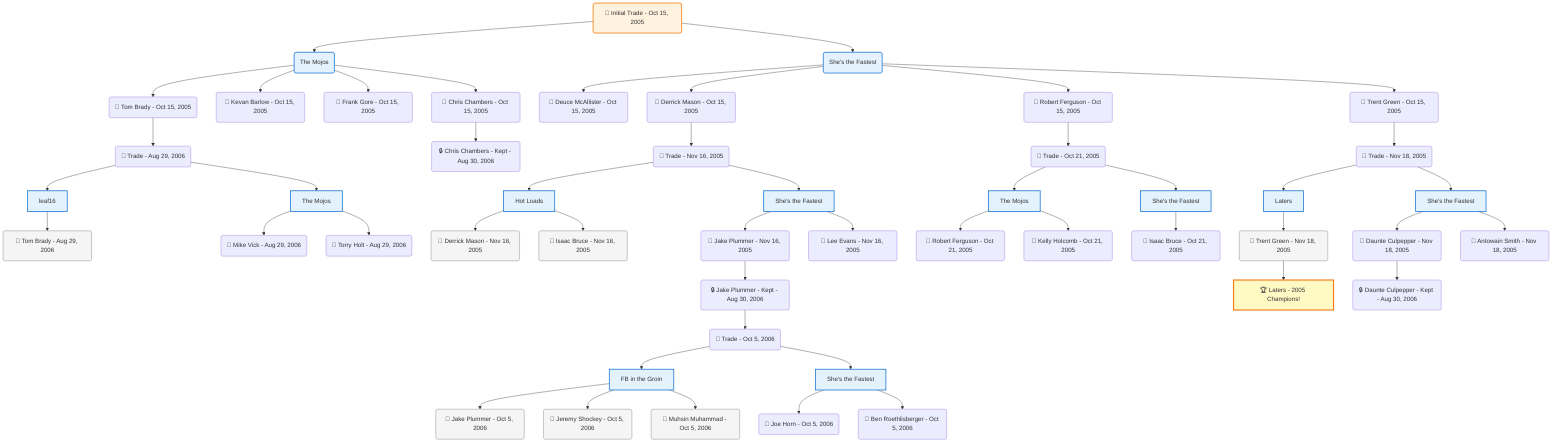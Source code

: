 flowchart TD

    TRADE_MAIN("🔄 Initial Trade - Oct 15, 2005")
    TEAM_1("The Mojos")
    TEAM_2("She's the Fastest")
    NODE_8b33942d-0a32-467b-8e67-02066c38937a("🔄 Tom Brady - Oct 15, 2005")
    TRADE_4b4200bc-f4f8-4c0a-91e9-3bcf023a19fc_3("🔄 Trade - Aug 29, 2006")
    TEAM_66fb98f4-89a7-45f9-893a-b41d71e6249d_4["leaf16"]
    NODE_3b5c6ad6-6bc1-4c4a-9de7-34666e225c10("🔄 Tom Brady - Aug 29, 2006")
    TEAM_bbe2d0ad-54cf-4c22-be82-b2a5f262a157_5["The Mojos"]
    NODE_a84b1339-2222-46b2-afd2-1d93bebc3e81("🔄 Mike Vick - Aug 29, 2006")
    NODE_731880e4-cb9b-41c6-ba9e-4b35c4064782("🔄 Torry Holt - Aug 29, 2006")
    NODE_7b796b96-f948-4ab7-80ca-1763b1f70b23("🔄 Deuce McAllister - Oct 15, 2005")
    NODE_b95df2c3-bb8a-4c0a-b8d9-2f98268c8636("🔄 Derrick Mason - Oct 15, 2005")
    TRADE_481a314d-2bf1-4e89-b525-27336309fb27_6("🔄 Trade - Nov 16, 2005")
    TEAM_8e9f18ff-62c3-40e8-bb10-32f74cf4ee33_7["Hot Loads"]
    NODE_b6e4e873-9023-4563-8c44-ce1008afc077("🔄 Derrick Mason - Nov 16, 2005")
    NODE_91e1931d-f9b7-453e-aa07-7162e3caa4c2("🔄 Isaac Bruce - Nov 16, 2005")
    TEAM_4449259f-64af-44fd-9235-1facc0926234_8["She's the Fastest"]
    NODE_dd9740e3-ccfd-4b02-bbff-1935a00722bb("🔄 Jake Plummer - Nov 16, 2005")
    NODE_9fabe81e-5e0c-42d7-8375-c211189eb514("🔒 Jake Plummer - Kept - Aug 30, 2006")
    TRADE_ec8047e7-9914-4c8f-8182-dfe15f74e699_9("🔄 Trade - Oct 5, 2006")
    TEAM_f483ecf1-cd17-4991-854b-e52dfc957b45_10["FB in the Groin"]
    NODE_69ecdbbe-6332-4926-9a78-c7965cbc96dc("🔄 Jake Plummer - Oct 5, 2006")
    NODE_c57e70ab-6f35-4286-b3f0-13b79a160e15("🔄 Jeremy Shockey - Oct 5, 2006")
    NODE_444c6e1b-4de0-497e-bb5f-f65850abe6c6("🔄 Muhsin Muhammad - Oct 5, 2006")
    TEAM_4449259f-64af-44fd-9235-1facc0926234_11["She's the Fastest"]
    NODE_b3d96c99-6169-4838-a146-0ccb6553a40f("🔄 Joe Horn - Oct 5, 2006")
    NODE_5641278b-5d11-44ac-bd94-4078d5654562("🔄 Ben Roethlisberger - Oct 5, 2006")
    NODE_920ec44a-401f-4b74-b240-5a0ec0fbc8bb("🔄 Lee Evans - Nov 16, 2005")
    NODE_6b9d65bd-2e53-465e-a1ab-468244ef1558("🔄 Robert Ferguson - Oct 15, 2005")
    TRADE_1cf50cbf-9ec0-4288-a07c-24c63552f784_12("🔄 Trade - Oct 21, 2005")
    TEAM_bbe2d0ad-54cf-4c22-be82-b2a5f262a157_13["The Mojos"]
    NODE_fe76140e-27cf-4bd3-b9b3-c917e074d4b9("🔄 Robert Ferguson - Oct 21, 2005")
    NODE_2231d014-4a4b-411d-8997-bd39ce98bf2c("🔄 Kelly Holcomb - Oct 21, 2005")
    TEAM_4449259f-64af-44fd-9235-1facc0926234_14["She's the Fastest"]
    NODE_e17e06b6-a265-45cc-89e7-a0e8c9608cac("🔄 Isaac Bruce - Oct 21, 2005")
    NODE_fde3e885-4394-421c-aec6-8300e3bdc0b1("🔄 Trent Green - Oct 15, 2005")
    TRADE_827e2df3-a5f0-440e-b717-91eaebf821cd_15("🔄 Trade - Nov 18, 2005")
    TEAM_825928a9-7194-43aa-b7ae-fc78c2510b16_16["Laters"]
    NODE_e596635c-f617-4bfe-a16b-8d4585549004("🔄 Trent Green - Nov 18, 2005")
    CHAMP_825928a9-7194-43aa-b7ae-fc78c2510b16_2005["🏆 Laters - 2005 Champions!"]
    TEAM_4449259f-64af-44fd-9235-1facc0926234_17["She's the Fastest"]
    NODE_5ab5eff2-8bb5-4004-b255-51849d4c8465("🔄 Daunte Culpepper - Nov 18, 2005")
    NODE_669e3933-9be8-430f-9abd-a64c20c79f47("🔒 Daunte Culpepper - Kept - Aug 30, 2006")
    NODE_5cb43d92-7613-4633-8131-e1f703ca05ea("🔄 Antowain Smith - Nov 18, 2005")
    NODE_b74de993-7349-4e20-ae5c-8f8462f831ff("🔄 Kevan Barlow - Oct 15, 2005")
    NODE_d84435b0-f7f9-494c-a91c-c4f75add7031("🔄 Frank Gore - Oct 15, 2005")
    NODE_5d13be28-54e5-4ffc-8e48-d3a0c871123f("🔄 Chris Chambers - Oct 15, 2005")
    NODE_45c2ddb3-c1e7-4b22-9ce9-e7a54ad23562("🔒 Chris Chambers - Kept - Aug 30, 2006")

    TRADE_MAIN --> TEAM_1
    TRADE_MAIN --> TEAM_2
    TEAM_1 --> NODE_8b33942d-0a32-467b-8e67-02066c38937a
    NODE_8b33942d-0a32-467b-8e67-02066c38937a --> TRADE_4b4200bc-f4f8-4c0a-91e9-3bcf023a19fc_3
    TRADE_4b4200bc-f4f8-4c0a-91e9-3bcf023a19fc_3 --> TEAM_66fb98f4-89a7-45f9-893a-b41d71e6249d_4
    TEAM_66fb98f4-89a7-45f9-893a-b41d71e6249d_4 --> NODE_3b5c6ad6-6bc1-4c4a-9de7-34666e225c10
    TRADE_4b4200bc-f4f8-4c0a-91e9-3bcf023a19fc_3 --> TEAM_bbe2d0ad-54cf-4c22-be82-b2a5f262a157_5
    TEAM_bbe2d0ad-54cf-4c22-be82-b2a5f262a157_5 --> NODE_a84b1339-2222-46b2-afd2-1d93bebc3e81
    TEAM_bbe2d0ad-54cf-4c22-be82-b2a5f262a157_5 --> NODE_731880e4-cb9b-41c6-ba9e-4b35c4064782
    TEAM_2 --> NODE_7b796b96-f948-4ab7-80ca-1763b1f70b23
    TEAM_2 --> NODE_b95df2c3-bb8a-4c0a-b8d9-2f98268c8636
    NODE_b95df2c3-bb8a-4c0a-b8d9-2f98268c8636 --> TRADE_481a314d-2bf1-4e89-b525-27336309fb27_6
    TRADE_481a314d-2bf1-4e89-b525-27336309fb27_6 --> TEAM_8e9f18ff-62c3-40e8-bb10-32f74cf4ee33_7
    TEAM_8e9f18ff-62c3-40e8-bb10-32f74cf4ee33_7 --> NODE_b6e4e873-9023-4563-8c44-ce1008afc077
    TEAM_8e9f18ff-62c3-40e8-bb10-32f74cf4ee33_7 --> NODE_91e1931d-f9b7-453e-aa07-7162e3caa4c2
    TRADE_481a314d-2bf1-4e89-b525-27336309fb27_6 --> TEAM_4449259f-64af-44fd-9235-1facc0926234_8
    TEAM_4449259f-64af-44fd-9235-1facc0926234_8 --> NODE_dd9740e3-ccfd-4b02-bbff-1935a00722bb
    NODE_dd9740e3-ccfd-4b02-bbff-1935a00722bb --> NODE_9fabe81e-5e0c-42d7-8375-c211189eb514
    NODE_9fabe81e-5e0c-42d7-8375-c211189eb514 --> TRADE_ec8047e7-9914-4c8f-8182-dfe15f74e699_9
    TRADE_ec8047e7-9914-4c8f-8182-dfe15f74e699_9 --> TEAM_f483ecf1-cd17-4991-854b-e52dfc957b45_10
    TEAM_f483ecf1-cd17-4991-854b-e52dfc957b45_10 --> NODE_69ecdbbe-6332-4926-9a78-c7965cbc96dc
    TEAM_f483ecf1-cd17-4991-854b-e52dfc957b45_10 --> NODE_c57e70ab-6f35-4286-b3f0-13b79a160e15
    TEAM_f483ecf1-cd17-4991-854b-e52dfc957b45_10 --> NODE_444c6e1b-4de0-497e-bb5f-f65850abe6c6
    TRADE_ec8047e7-9914-4c8f-8182-dfe15f74e699_9 --> TEAM_4449259f-64af-44fd-9235-1facc0926234_11
    TEAM_4449259f-64af-44fd-9235-1facc0926234_11 --> NODE_b3d96c99-6169-4838-a146-0ccb6553a40f
    TEAM_4449259f-64af-44fd-9235-1facc0926234_11 --> NODE_5641278b-5d11-44ac-bd94-4078d5654562
    TEAM_4449259f-64af-44fd-9235-1facc0926234_8 --> NODE_920ec44a-401f-4b74-b240-5a0ec0fbc8bb
    TEAM_2 --> NODE_6b9d65bd-2e53-465e-a1ab-468244ef1558
    NODE_6b9d65bd-2e53-465e-a1ab-468244ef1558 --> TRADE_1cf50cbf-9ec0-4288-a07c-24c63552f784_12
    TRADE_1cf50cbf-9ec0-4288-a07c-24c63552f784_12 --> TEAM_bbe2d0ad-54cf-4c22-be82-b2a5f262a157_13
    TEAM_bbe2d0ad-54cf-4c22-be82-b2a5f262a157_13 --> NODE_fe76140e-27cf-4bd3-b9b3-c917e074d4b9
    TEAM_bbe2d0ad-54cf-4c22-be82-b2a5f262a157_13 --> NODE_2231d014-4a4b-411d-8997-bd39ce98bf2c
    TRADE_1cf50cbf-9ec0-4288-a07c-24c63552f784_12 --> TEAM_4449259f-64af-44fd-9235-1facc0926234_14
    TEAM_4449259f-64af-44fd-9235-1facc0926234_14 --> NODE_e17e06b6-a265-45cc-89e7-a0e8c9608cac
    TEAM_2 --> NODE_fde3e885-4394-421c-aec6-8300e3bdc0b1
    NODE_fde3e885-4394-421c-aec6-8300e3bdc0b1 --> TRADE_827e2df3-a5f0-440e-b717-91eaebf821cd_15
    TRADE_827e2df3-a5f0-440e-b717-91eaebf821cd_15 --> TEAM_825928a9-7194-43aa-b7ae-fc78c2510b16_16
    TEAM_825928a9-7194-43aa-b7ae-fc78c2510b16_16 --> NODE_e596635c-f617-4bfe-a16b-8d4585549004
    NODE_e596635c-f617-4bfe-a16b-8d4585549004 --> CHAMP_825928a9-7194-43aa-b7ae-fc78c2510b16_2005
    TRADE_827e2df3-a5f0-440e-b717-91eaebf821cd_15 --> TEAM_4449259f-64af-44fd-9235-1facc0926234_17
    TEAM_4449259f-64af-44fd-9235-1facc0926234_17 --> NODE_5ab5eff2-8bb5-4004-b255-51849d4c8465
    NODE_5ab5eff2-8bb5-4004-b255-51849d4c8465 --> NODE_669e3933-9be8-430f-9abd-a64c20c79f47
    TEAM_4449259f-64af-44fd-9235-1facc0926234_17 --> NODE_5cb43d92-7613-4633-8131-e1f703ca05ea
    TEAM_1 --> NODE_b74de993-7349-4e20-ae5c-8f8462f831ff
    TEAM_1 --> NODE_d84435b0-f7f9-494c-a91c-c4f75add7031
    TEAM_1 --> NODE_5d13be28-54e5-4ffc-8e48-d3a0c871123f
    NODE_5d13be28-54e5-4ffc-8e48-d3a0c871123f --> NODE_45c2ddb3-c1e7-4b22-9ce9-e7a54ad23562

    %% Node styling
    classDef teamNode fill:#e3f2fd,stroke:#1976d2,stroke-width:2px
    classDef tradeNode fill:#fff3e0,stroke:#f57c00,stroke-width:2px
    classDef playerNode fill:#f3e5f5,stroke:#7b1fa2,stroke-width:1px
    classDef nonRootPlayerNode fill:#f5f5f5,stroke:#757575,stroke-width:1px
    classDef endNode fill:#ffebee,stroke:#c62828,stroke-width:2px
    classDef waiverNode fill:#e8f5e8,stroke:#388e3c,stroke-width:2px
    classDef championshipNode fill:#fff9c4,stroke:#f57f17,stroke-width:3px

    class TEAM_1,TEAM_2,TEAM_66fb98f4-89a7-45f9-893a-b41d71e6249d_4,TEAM_bbe2d0ad-54cf-4c22-be82-b2a5f262a157_5,TEAM_8e9f18ff-62c3-40e8-bb10-32f74cf4ee33_7,TEAM_4449259f-64af-44fd-9235-1facc0926234_8,TEAM_f483ecf1-cd17-4991-854b-e52dfc957b45_10,TEAM_4449259f-64af-44fd-9235-1facc0926234_11,TEAM_bbe2d0ad-54cf-4c22-be82-b2a5f262a157_13,TEAM_4449259f-64af-44fd-9235-1facc0926234_14,TEAM_825928a9-7194-43aa-b7ae-fc78c2510b16_16,TEAM_4449259f-64af-44fd-9235-1facc0926234_17 teamNode
    class CHAMP_825928a9-7194-43aa-b7ae-fc78c2510b16_2005 championshipNode
    class NODE_3b5c6ad6-6bc1-4c4a-9de7-34666e225c10,NODE_b6e4e873-9023-4563-8c44-ce1008afc077,NODE_91e1931d-f9b7-453e-aa07-7162e3caa4c2,NODE_69ecdbbe-6332-4926-9a78-c7965cbc96dc,NODE_c57e70ab-6f35-4286-b3f0-13b79a160e15,NODE_444c6e1b-4de0-497e-bb5f-f65850abe6c6,NODE_e596635c-f617-4bfe-a16b-8d4585549004 nonRootPlayerNode
    class TRADE_MAIN tradeNode